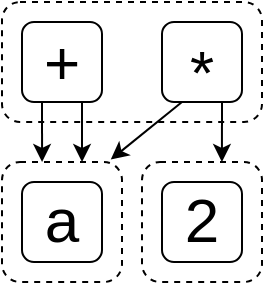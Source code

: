 <mxfile version="21.3.7" type="device">
  <diagram name="Page-1" id="p402TzB3nojXT9zJLWzL">
    <mxGraphModel dx="416" dy="278" grid="1" gridSize="10" guides="1" tooltips="1" connect="1" arrows="1" fold="1" page="1" pageScale="1" pageWidth="850" pageHeight="1100" math="0" shadow="0">
      <root>
        <mxCell id="0" />
        <mxCell id="1" parent="0" />
        <mxCell id="KptEcK0yywRKa8sfL1oG-9" value="" style="rounded=1;whiteSpace=wrap;html=1;dashed=1;fillColor=none;" vertex="1" parent="1">
          <mxGeometry x="310" y="230" width="130" height="60" as="geometry" />
        </mxCell>
        <mxCell id="KptEcK0yywRKa8sfL1oG-10" style="edgeStyle=orthogonalEdgeStyle;rounded=0;orthogonalLoop=1;jettySize=auto;html=1;exitX=0.25;exitY=1;exitDx=0;exitDy=0;entryX=0.334;entryY=0;entryDx=0;entryDy=0;entryPerimeter=0;" edge="1" parent="1" source="KptEcK0yywRKa8sfL1oG-2" target="KptEcK0yywRKa8sfL1oG-7">
          <mxGeometry relative="1" as="geometry" />
        </mxCell>
        <mxCell id="KptEcK0yywRKa8sfL1oG-12" style="edgeStyle=orthogonalEdgeStyle;rounded=0;orthogonalLoop=1;jettySize=auto;html=1;exitX=0.75;exitY=1;exitDx=0;exitDy=0;entryX=0.667;entryY=0;entryDx=0;entryDy=0;entryPerimeter=0;" edge="1" parent="1" source="KptEcK0yywRKa8sfL1oG-2" target="KptEcK0yywRKa8sfL1oG-7">
          <mxGeometry relative="1" as="geometry" />
        </mxCell>
        <mxCell id="KptEcK0yywRKa8sfL1oG-2" value="+" style="rounded=1;whiteSpace=wrap;html=1;fontSize=31;labelPosition=center;verticalLabelPosition=middle;align=center;verticalAlign=middle;fontFamily=Helvetica;" vertex="1" parent="1">
          <mxGeometry x="320" y="240" width="40" height="40" as="geometry" />
        </mxCell>
        <mxCell id="KptEcK0yywRKa8sfL1oG-3" value="a" style="rounded=1;whiteSpace=wrap;html=1;fontSize=31;labelPosition=center;verticalLabelPosition=middle;align=center;verticalAlign=bottom;fontFamily=Helvetica;" vertex="1" parent="1">
          <mxGeometry x="320" y="320" width="40" height="40" as="geometry" />
        </mxCell>
        <mxCell id="KptEcK0yywRKa8sfL1oG-4" value="2" style="rounded=1;whiteSpace=wrap;html=1;fontSize=31;labelPosition=center;verticalLabelPosition=middle;align=center;verticalAlign=bottom;fontFamily=Helvetica;" vertex="1" parent="1">
          <mxGeometry x="390" y="320" width="40" height="40" as="geometry" />
        </mxCell>
        <mxCell id="KptEcK0yywRKa8sfL1oG-13" style="rounded=0;orthogonalLoop=1;jettySize=auto;html=1;exitX=0.25;exitY=1;exitDx=0;exitDy=0;entryX=0.906;entryY=-0.02;entryDx=0;entryDy=0;entryPerimeter=0;" edge="1" parent="1" source="KptEcK0yywRKa8sfL1oG-5" target="KptEcK0yywRKa8sfL1oG-7">
          <mxGeometry relative="1" as="geometry" />
        </mxCell>
        <mxCell id="KptEcK0yywRKa8sfL1oG-14" style="edgeStyle=orthogonalEdgeStyle;rounded=0;orthogonalLoop=1;jettySize=auto;html=1;exitX=0.75;exitY=1;exitDx=0;exitDy=0;entryX=0.666;entryY=0;entryDx=0;entryDy=0;entryPerimeter=0;" edge="1" parent="1" source="KptEcK0yywRKa8sfL1oG-5" target="KptEcK0yywRKa8sfL1oG-8">
          <mxGeometry relative="1" as="geometry" />
        </mxCell>
        <mxCell id="KptEcK0yywRKa8sfL1oG-5" value="*" style="rounded=1;whiteSpace=wrap;html=1;fontSize=31;labelPosition=center;verticalLabelPosition=middle;align=center;verticalAlign=top;fontFamily=Helvetica;" vertex="1" parent="1">
          <mxGeometry x="390" y="240" width="40" height="40" as="geometry" />
        </mxCell>
        <mxCell id="KptEcK0yywRKa8sfL1oG-7" value="" style="rounded=1;whiteSpace=wrap;html=1;dashed=1;fillColor=none;" vertex="1" parent="1">
          <mxGeometry x="310" y="310" width="60" height="60" as="geometry" />
        </mxCell>
        <mxCell id="KptEcK0yywRKa8sfL1oG-8" value="" style="rounded=1;whiteSpace=wrap;html=1;dashed=1;fillColor=none;" vertex="1" parent="1">
          <mxGeometry x="380" y="310" width="60" height="60" as="geometry" />
        </mxCell>
      </root>
    </mxGraphModel>
  </diagram>
</mxfile>
